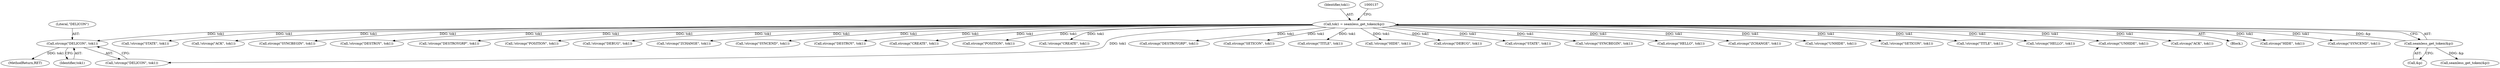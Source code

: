 digraph "0_rdesktop_4dca546d04321a610c1835010b5dad85163b65e1_14@API" {
"1000451" [label="(Call,strcmp(\"DELICON\", tok1))"];
"1000131" [label="(Call,tok1 = seamless_get_token(&p))"];
"1000133" [label="(Call,seamless_get_token(&p))"];
"1000688" [label="(Call,!strcmp(\"STATE\", tok1))"];
"1000833" [label="(Call,!strcmp(\"ACK\", tok1))"];
"1000754" [label="(Call,strcmp(\"SYNCBEGIN\", tok1))"];
"1000239" [label="(Call,!strcmp(\"DESTROY\", tok1))"];
"1000278" [label="(Call,!strcmp(\"DESTROYGRP\", tok1))"];
"1000505" [label="(Call,!strcmp(\"POSITION\", tok1))"];
"1000741" [label="(Call,!strcmp(\"DEBUG\", tok1))"];
"1000600" [label="(Call,!strcmp(\"ZCHANGE\", tok1))"];
"1000453" [label="(Identifier,tok1)"];
"1000779" [label="(Call,!strcmp(\"SYNCEND\", tok1))"];
"1000450" [label="(Call,!strcmp(\"DELICON\", tok1))"];
"1000240" [label="(Call,strcmp(\"DESTROY\", tok1))"];
"1000173" [label="(Call,strcmp(\"CREATE\", tok1))"];
"1000506" [label="(Call,strcmp(\"POSITION\", tok1))"];
"1000451" [label="(Call,strcmp(\"DELICON\", tok1))"];
"1000172" [label="(Call,!strcmp(\"CREATE\", tok1))"];
"1000279" [label="(Call,strcmp(\"DESTROYGRP\", tok1))"];
"1000318" [label="(Call,strcmp(\"SETICON\", tok1))"];
"1000649" [label="(Call,strcmp(\"TITLE\", tok1))"];
"1000855" [label="(Call,!strcmp(\"HIDE\", tok1))"];
"1000742" [label="(Call,strcmp(\"DEBUG\", tok1))"];
"1000689" [label="(Call,strcmp(\"STATE\", tok1))"];
"1000753" [label="(Call,!strcmp(\"SYNCBEGIN\", tok1))"];
"1000452" [label="(Literal,\"DELICON\")"];
"1000804" [label="(Call,strcmp(\"HELLO\", tok1))"];
"1000601" [label="(Call,strcmp(\"ZCHANGE\", tok1))"];
"1000131" [label="(Call,tok1 = seamless_get_token(&p))"];
"1000880" [label="(Call,!strcmp(\"UNHIDE\", tok1))"];
"1000132" [label="(Identifier,tok1)"];
"1000133" [label="(Call,seamless_get_token(&p))"];
"1000317" [label="(Call,!strcmp(\"SETICON\", tok1))"];
"1000648" [label="(Call,!strcmp(\"TITLE\", tok1))"];
"1000803" [label="(Call,!strcmp(\"HELLO\", tok1))"];
"1000881" [label="(Call,strcmp(\"UNHIDE\", tok1))"];
"1000834" [label="(Call,strcmp(\"ACK\", tok1))"];
"1000104" [label="(Block,)"];
"1000134" [label="(Call,&p)"];
"1000856" [label="(Call,strcmp(\"HIDE\", tok1))"];
"1000138" [label="(Call,seamless_get_token(&p))"];
"1000780" [label="(Call,strcmp(\"SYNCEND\", tok1))"];
"1000907" [label="(MethodReturn,RET)"];
"1000451" -> "1000450"  [label="AST: "];
"1000451" -> "1000453"  [label="CFG: "];
"1000452" -> "1000451"  [label="AST: "];
"1000453" -> "1000451"  [label="AST: "];
"1000450" -> "1000451"  [label="CFG: "];
"1000451" -> "1000907"  [label="DDG: tok1"];
"1000131" -> "1000451"  [label="DDG: tok1"];
"1000131" -> "1000104"  [label="AST: "];
"1000131" -> "1000133"  [label="CFG: "];
"1000132" -> "1000131"  [label="AST: "];
"1000133" -> "1000131"  [label="AST: "];
"1000137" -> "1000131"  [label="CFG: "];
"1000133" -> "1000131"  [label="DDG: &p"];
"1000131" -> "1000172"  [label="DDG: tok1"];
"1000131" -> "1000173"  [label="DDG: tok1"];
"1000131" -> "1000239"  [label="DDG: tok1"];
"1000131" -> "1000240"  [label="DDG: tok1"];
"1000131" -> "1000278"  [label="DDG: tok1"];
"1000131" -> "1000279"  [label="DDG: tok1"];
"1000131" -> "1000317"  [label="DDG: tok1"];
"1000131" -> "1000318"  [label="DDG: tok1"];
"1000131" -> "1000450"  [label="DDG: tok1"];
"1000131" -> "1000505"  [label="DDG: tok1"];
"1000131" -> "1000506"  [label="DDG: tok1"];
"1000131" -> "1000600"  [label="DDG: tok1"];
"1000131" -> "1000601"  [label="DDG: tok1"];
"1000131" -> "1000648"  [label="DDG: tok1"];
"1000131" -> "1000649"  [label="DDG: tok1"];
"1000131" -> "1000688"  [label="DDG: tok1"];
"1000131" -> "1000689"  [label="DDG: tok1"];
"1000131" -> "1000741"  [label="DDG: tok1"];
"1000131" -> "1000742"  [label="DDG: tok1"];
"1000131" -> "1000753"  [label="DDG: tok1"];
"1000131" -> "1000754"  [label="DDG: tok1"];
"1000131" -> "1000779"  [label="DDG: tok1"];
"1000131" -> "1000780"  [label="DDG: tok1"];
"1000131" -> "1000803"  [label="DDG: tok1"];
"1000131" -> "1000804"  [label="DDG: tok1"];
"1000131" -> "1000833"  [label="DDG: tok1"];
"1000131" -> "1000834"  [label="DDG: tok1"];
"1000131" -> "1000855"  [label="DDG: tok1"];
"1000131" -> "1000856"  [label="DDG: tok1"];
"1000131" -> "1000880"  [label="DDG: tok1"];
"1000131" -> "1000881"  [label="DDG: tok1"];
"1000133" -> "1000134"  [label="CFG: "];
"1000134" -> "1000133"  [label="AST: "];
"1000133" -> "1000138"  [label="DDG: &p"];
}
